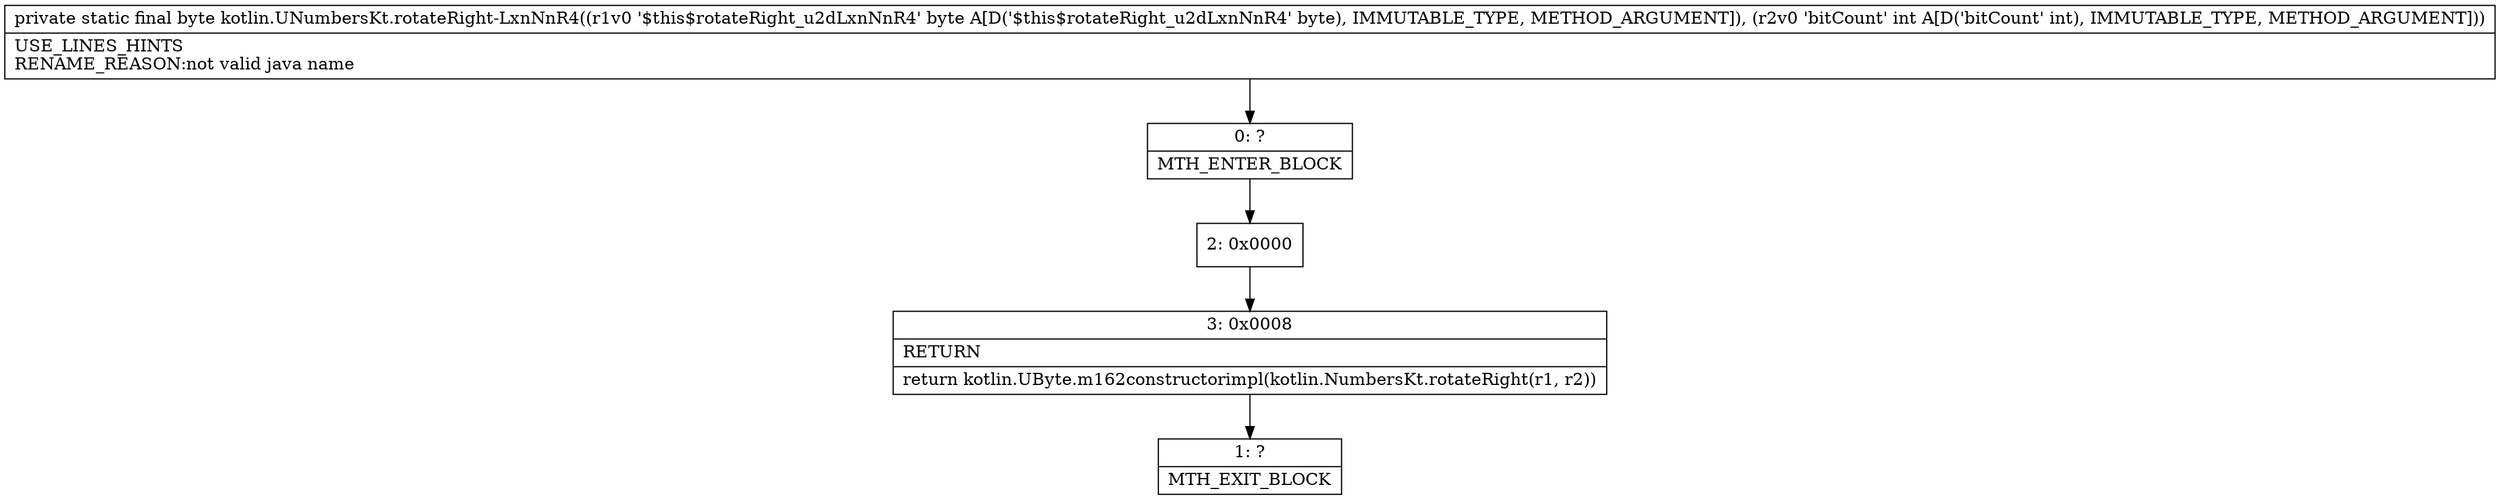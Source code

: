 digraph "CFG forkotlin.UNumbersKt.rotateRight\-LxnNnR4(BI)B" {
Node_0 [shape=record,label="{0\:\ ?|MTH_ENTER_BLOCK\l}"];
Node_2 [shape=record,label="{2\:\ 0x0000}"];
Node_3 [shape=record,label="{3\:\ 0x0008|RETURN\l|return kotlin.UByte.m162constructorimpl(kotlin.NumbersKt.rotateRight(r1, r2))\l}"];
Node_1 [shape=record,label="{1\:\ ?|MTH_EXIT_BLOCK\l}"];
MethodNode[shape=record,label="{private static final byte kotlin.UNumbersKt.rotateRight\-LxnNnR4((r1v0 '$this$rotateRight_u2dLxnNnR4' byte A[D('$this$rotateRight_u2dLxnNnR4' byte), IMMUTABLE_TYPE, METHOD_ARGUMENT]), (r2v0 'bitCount' int A[D('bitCount' int), IMMUTABLE_TYPE, METHOD_ARGUMENT]))  | USE_LINES_HINTS\lRENAME_REASON:not valid java name\l}"];
MethodNode -> Node_0;Node_0 -> Node_2;
Node_2 -> Node_3;
Node_3 -> Node_1;
}


